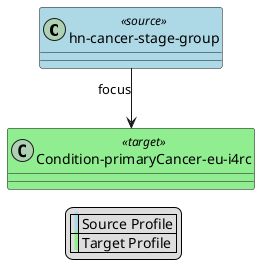 
@startuml
!define RECTANGLE class
skinparam linetype ortho

skinparam class {
    BackgroundColor<<source>> LightBlue
    BackgroundColor<<target>> LightGreen
}
RECTANGLE hncancerstagegroup as "hn-cancer-stage-group" <<source>> [[StructureDefinition-Condition-primaryCancer-eu-i4rc.html]]
RECTANGLE ConditionprimaryCancereui4rc as "Condition-primaryCancer-eu-i4rc" <<target>> [[StructureDefinition-Condition-primaryCancer-eu-i4rc.html]]
hncancerstagegroup --> ConditionprimaryCancereui4rc : "focus"

legend
  | <back:LightBlue> | Source Profile |
  | <back:LightGreen> | Target Profile |
endlegend

@enduml
